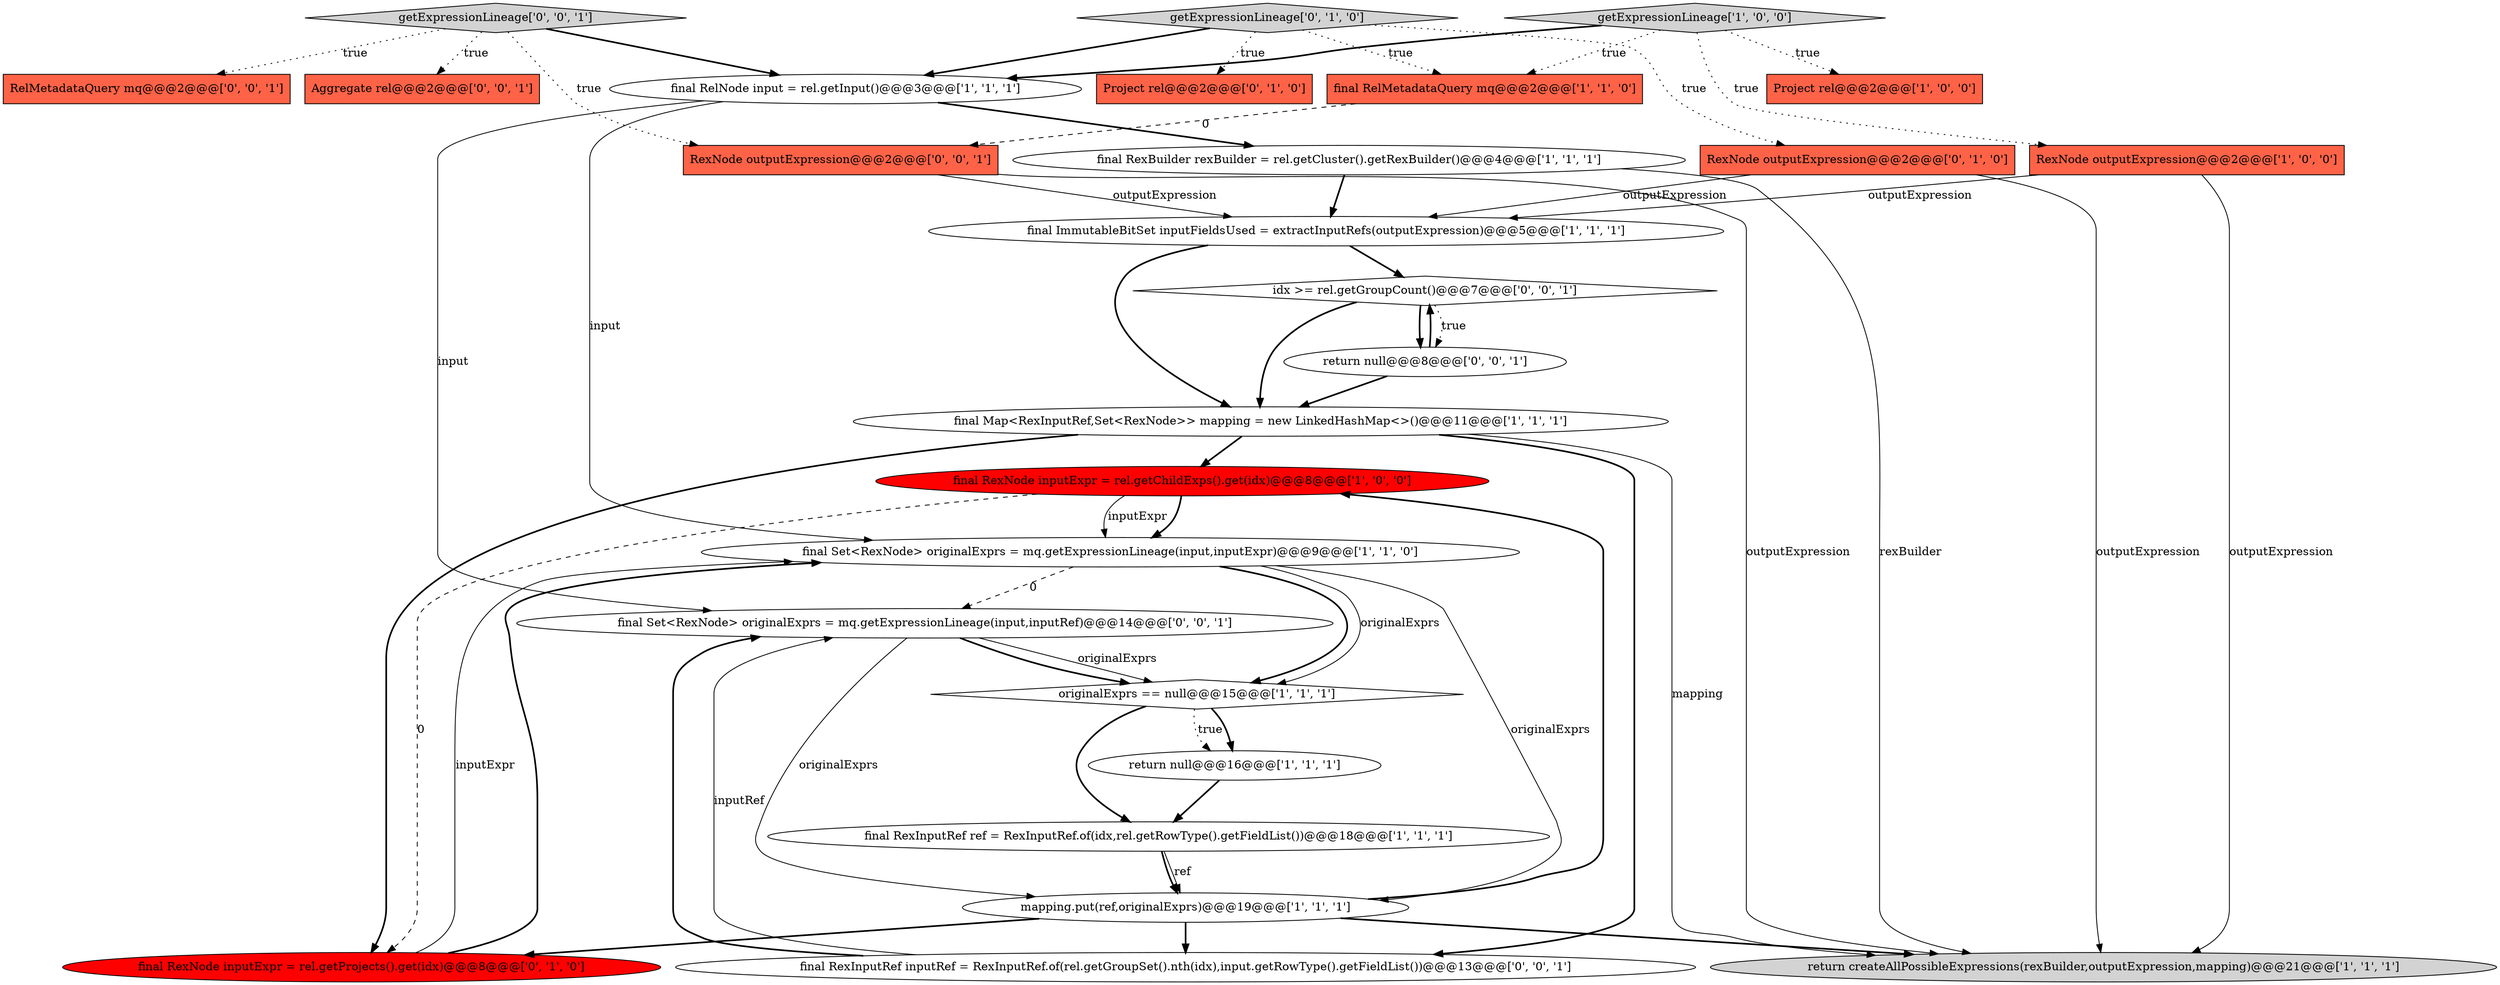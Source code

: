 digraph {
21 [style = filled, label = "RelMetadataQuery mq@@@2@@@['0', '0', '1']", fillcolor = tomato, shape = box image = "AAA0AAABBB3BBB"];
15 [style = filled, label = "getExpressionLineage['0', '1', '0']", fillcolor = lightgray, shape = diamond image = "AAA0AAABBB2BBB"];
19 [style = filled, label = "return null@@@8@@@['0', '0', '1']", fillcolor = white, shape = ellipse image = "AAA0AAABBB3BBB"];
20 [style = filled, label = "final Set<RexNode> originalExprs = mq.getExpressionLineage(input,inputRef)@@@14@@@['0', '0', '1']", fillcolor = white, shape = ellipse image = "AAA0AAABBB3BBB"];
11 [style = filled, label = "originalExprs == null@@@15@@@['1', '1', '1']", fillcolor = white, shape = diamond image = "AAA0AAABBB1BBB"];
17 [style = filled, label = "Project rel@@@2@@@['0', '1', '0']", fillcolor = tomato, shape = box image = "AAA0AAABBB2BBB"];
1 [style = filled, label = "final ImmutableBitSet inputFieldsUsed = extractInputRefs(outputExpression)@@@5@@@['1', '1', '1']", fillcolor = white, shape = ellipse image = "AAA0AAABBB1BBB"];
5 [style = filled, label = "return null@@@16@@@['1', '1', '1']", fillcolor = white, shape = ellipse image = "AAA0AAABBB1BBB"];
9 [style = filled, label = "return createAllPossibleExpressions(rexBuilder,outputExpression,mapping)@@@21@@@['1', '1', '1']", fillcolor = lightgray, shape = ellipse image = "AAA0AAABBB1BBB"];
3 [style = filled, label = "final Set<RexNode> originalExprs = mq.getExpressionLineage(input,inputExpr)@@@9@@@['1', '1', '0']", fillcolor = white, shape = ellipse image = "AAA0AAABBB1BBB"];
0 [style = filled, label = "final RexNode inputExpr = rel.getChildExps().get(idx)@@@8@@@['1', '0', '0']", fillcolor = red, shape = ellipse image = "AAA1AAABBB1BBB"];
25 [style = filled, label = "Aggregate rel@@@2@@@['0', '0', '1']", fillcolor = tomato, shape = box image = "AAA0AAABBB3BBB"];
2 [style = filled, label = "final RexInputRef ref = RexInputRef.of(idx,rel.getRowType().getFieldList())@@@18@@@['1', '1', '1']", fillcolor = white, shape = ellipse image = "AAA0AAABBB1BBB"];
22 [style = filled, label = "getExpressionLineage['0', '0', '1']", fillcolor = lightgray, shape = diamond image = "AAA0AAABBB3BBB"];
23 [style = filled, label = "idx >= rel.getGroupCount()@@@7@@@['0', '0', '1']", fillcolor = white, shape = diamond image = "AAA0AAABBB3BBB"];
18 [style = filled, label = "RexNode outputExpression@@@2@@@['0', '1', '0']", fillcolor = tomato, shape = box image = "AAA0AAABBB2BBB"];
24 [style = filled, label = "final RexInputRef inputRef = RexInputRef.of(rel.getGroupSet().nth(idx),input.getRowType().getFieldList())@@@13@@@['0', '0', '1']", fillcolor = white, shape = ellipse image = "AAA0AAABBB3BBB"];
7 [style = filled, label = "final RelMetadataQuery mq@@@2@@@['1', '1', '0']", fillcolor = tomato, shape = box image = "AAA0AAABBB1BBB"];
8 [style = filled, label = "final Map<RexInputRef,Set<RexNode>> mapping = new LinkedHashMap<>()@@@11@@@['1', '1', '1']", fillcolor = white, shape = ellipse image = "AAA0AAABBB1BBB"];
10 [style = filled, label = "mapping.put(ref,originalExprs)@@@19@@@['1', '1', '1']", fillcolor = white, shape = ellipse image = "AAA0AAABBB1BBB"];
6 [style = filled, label = "Project rel@@@2@@@['1', '0', '0']", fillcolor = tomato, shape = box image = "AAA0AAABBB1BBB"];
16 [style = filled, label = "final RexNode inputExpr = rel.getProjects().get(idx)@@@8@@@['0', '1', '0']", fillcolor = red, shape = ellipse image = "AAA1AAABBB2BBB"];
26 [style = filled, label = "RexNode outputExpression@@@2@@@['0', '0', '1']", fillcolor = tomato, shape = box image = "AAA0AAABBB3BBB"];
12 [style = filled, label = "getExpressionLineage['1', '0', '0']", fillcolor = lightgray, shape = diamond image = "AAA0AAABBB1BBB"];
4 [style = filled, label = "RexNode outputExpression@@@2@@@['1', '0', '0']", fillcolor = tomato, shape = box image = "AAA0AAABBB1BBB"];
13 [style = filled, label = "final RelNode input = rel.getInput()@@@3@@@['1', '1', '1']", fillcolor = white, shape = ellipse image = "AAA0AAABBB1BBB"];
14 [style = filled, label = "final RexBuilder rexBuilder = rel.getCluster().getRexBuilder()@@@4@@@['1', '1', '1']", fillcolor = white, shape = ellipse image = "AAA0AAABBB1BBB"];
0->3 [style = bold, label=""];
16->3 [style = bold, label=""];
8->16 [style = bold, label=""];
22->21 [style = dotted, label="true"];
20->10 [style = solid, label="originalExprs"];
15->13 [style = bold, label=""];
1->8 [style = bold, label=""];
10->24 [style = bold, label=""];
15->18 [style = dotted, label="true"];
22->25 [style = dotted, label="true"];
0->16 [style = dashed, label="0"];
3->11 [style = bold, label=""];
26->1 [style = solid, label="outputExpression"];
2->10 [style = solid, label="ref"];
11->5 [style = dotted, label="true"];
23->19 [style = dotted, label="true"];
23->8 [style = bold, label=""];
15->7 [style = dotted, label="true"];
2->10 [style = bold, label=""];
20->11 [style = solid, label="originalExprs"];
11->2 [style = bold, label=""];
19->8 [style = bold, label=""];
14->1 [style = bold, label=""];
1->23 [style = bold, label=""];
26->9 [style = solid, label="outputExpression"];
18->9 [style = solid, label="outputExpression"];
24->20 [style = bold, label=""];
8->0 [style = bold, label=""];
15->17 [style = dotted, label="true"];
14->9 [style = solid, label="rexBuilder"];
13->20 [style = solid, label="input"];
11->5 [style = bold, label=""];
5->2 [style = bold, label=""];
24->20 [style = solid, label="inputRef"];
12->13 [style = bold, label=""];
13->3 [style = solid, label="input"];
10->16 [style = bold, label=""];
22->26 [style = dotted, label="true"];
12->6 [style = dotted, label="true"];
19->23 [style = bold, label=""];
16->3 [style = solid, label="inputExpr"];
23->19 [style = bold, label=""];
10->0 [style = bold, label=""];
3->20 [style = dashed, label="0"];
18->1 [style = solid, label="outputExpression"];
3->11 [style = solid, label="originalExprs"];
0->3 [style = solid, label="inputExpr"];
10->9 [style = bold, label=""];
12->4 [style = dotted, label="true"];
4->1 [style = solid, label="outputExpression"];
4->9 [style = solid, label="outputExpression"];
12->7 [style = dotted, label="true"];
7->26 [style = dashed, label="0"];
8->9 [style = solid, label="mapping"];
13->14 [style = bold, label=""];
22->13 [style = bold, label=""];
3->10 [style = solid, label="originalExprs"];
20->11 [style = bold, label=""];
8->24 [style = bold, label=""];
}
